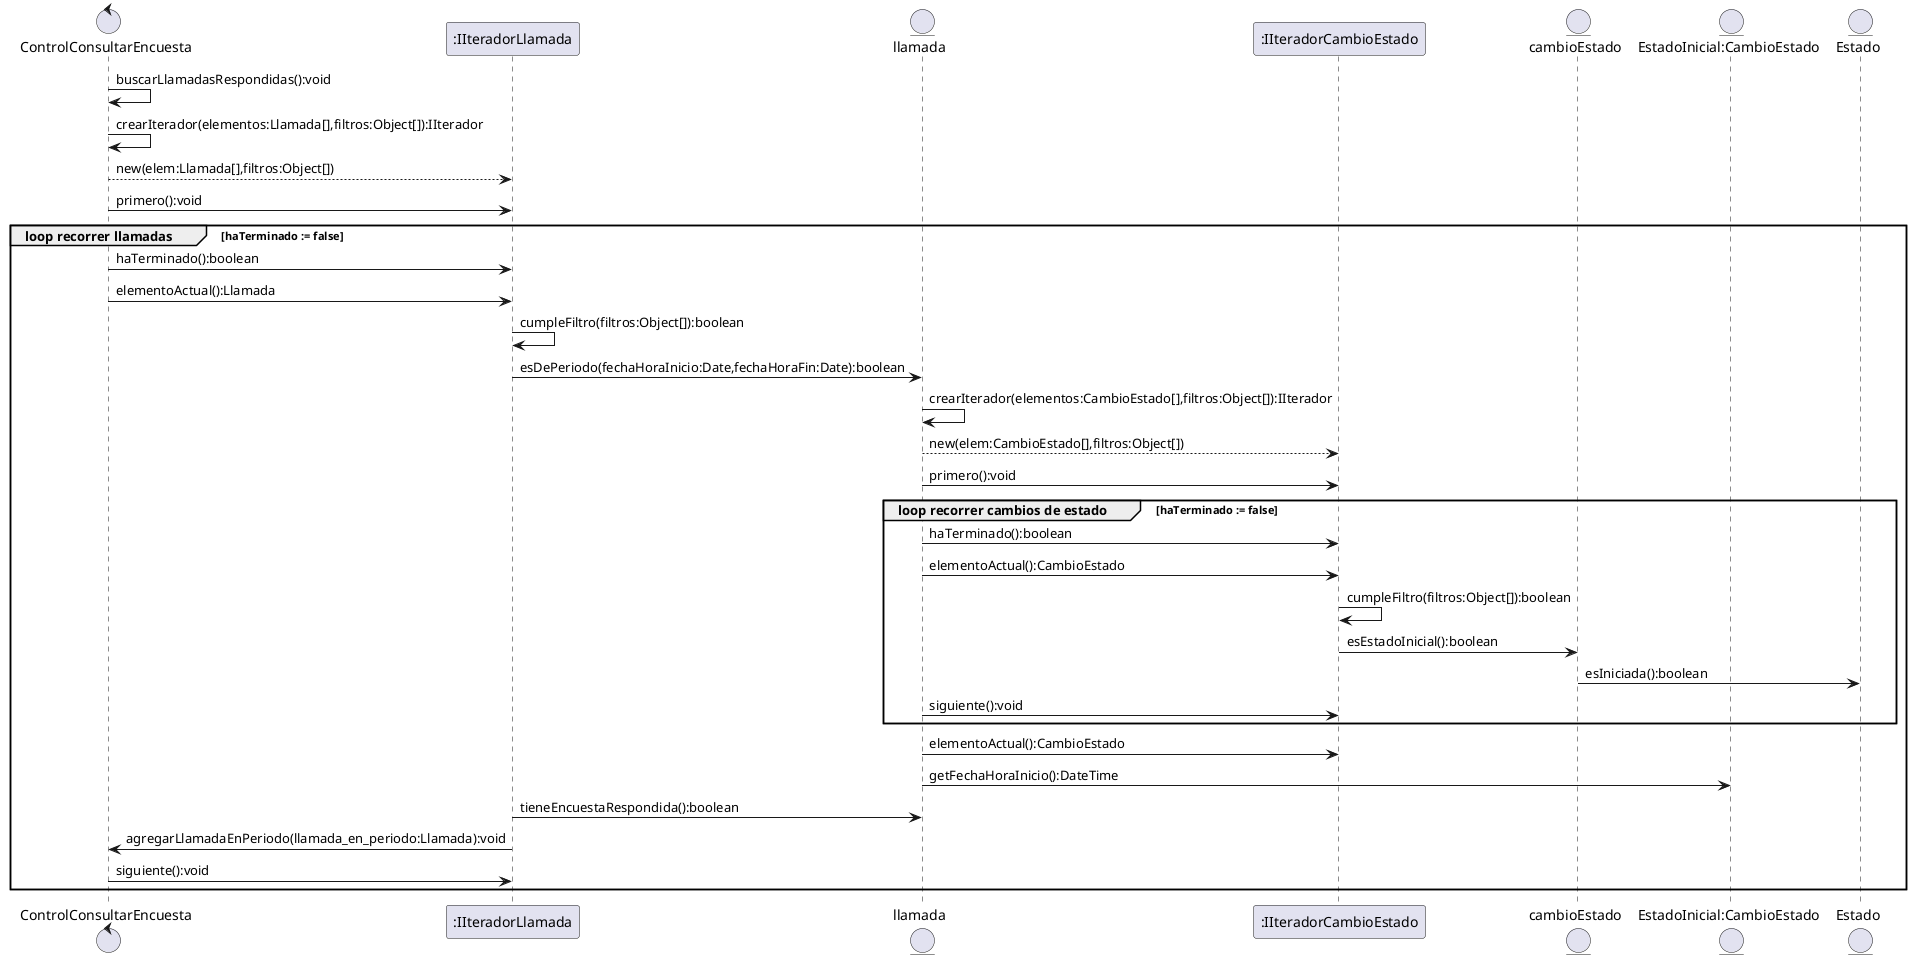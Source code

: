 @startuml
control ControlConsultarEncuesta as ge
participant ":IIteradorLlamada" as ill
entity llamada as ll
participant ":IIteradorCambioEstado" as ilc
entity cambioEstado as ce
entity "EstadoInicial:CambioEstado" as ice
entity Estado as e

ge -> ge: buscarLlamadasRespondidas():void
ge -> ge: crearIterador(elementos:Llamada[],filtros:Object[]):IIterador
ge --> ill: new(elem:Llamada[],filtros:Object[])
ge -> ill: primero():void
group loop recorrer llamadas [haTerminado := false]
ge -> ill: haTerminado():boolean
ge -> ill: elementoActual():Llamada
ill -> ill: cumpleFiltro(filtros:Object[]):boolean
ill -> ll: esDePeriodo(fechaHoraInicio:Date,fechaHoraFin:Date):boolean
ll -> ll: crearIterador(elementos:CambioEstado[],filtros:Object[]):IIterador
ll --> ilc: new(elem:CambioEstado[],filtros:Object[])
ll -> ilc: primero():void
group loop recorrer cambios de estado [haTerminado := false]
ll -> ilc: haTerminado():boolean
ll -> ilc: elementoActual():CambioEstado
ilc -> ilc: cumpleFiltro(filtros:Object[]):boolean
ilc -> ce: esEstadoInicial():boolean
ce -> e: esIniciada():boolean
ll -> ilc: siguiente():void
end
ll ->ilc: elementoActual():CambioEstado
ll -> ice: getFechaHoraInicio():DateTime
ill -> ll: tieneEncuestaRespondida():boolean
ill -> ge: agregarLlamadaEnPeriodo(llamada_en_periodo:Llamada):void
ge -> ill: siguiente():void
end

@enduml

